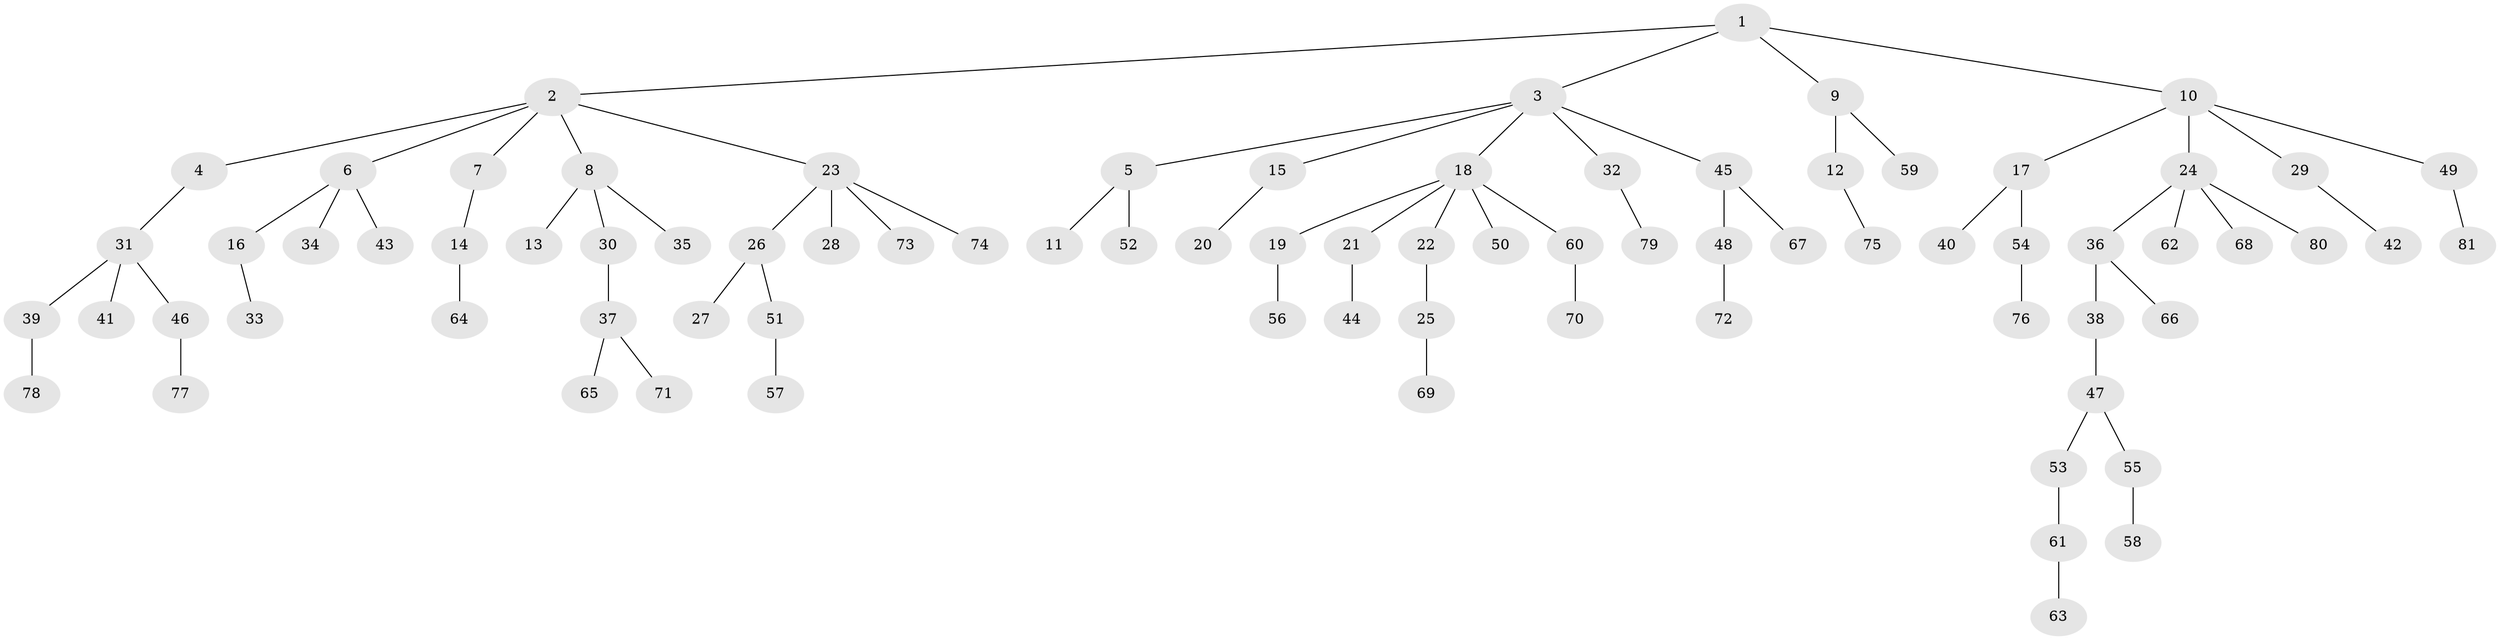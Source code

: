 // coarse degree distribution, {8: 0.018518518518518517, 6: 0.037037037037037035, 2: 0.2222222222222222, 4: 0.05555555555555555, 3: 0.09259259259259259, 5: 0.018518518518518517, 1: 0.5555555555555556}
// Generated by graph-tools (version 1.1) at 2025/42/03/06/25 10:42:03]
// undirected, 81 vertices, 80 edges
graph export_dot {
graph [start="1"]
  node [color=gray90,style=filled];
  1;
  2;
  3;
  4;
  5;
  6;
  7;
  8;
  9;
  10;
  11;
  12;
  13;
  14;
  15;
  16;
  17;
  18;
  19;
  20;
  21;
  22;
  23;
  24;
  25;
  26;
  27;
  28;
  29;
  30;
  31;
  32;
  33;
  34;
  35;
  36;
  37;
  38;
  39;
  40;
  41;
  42;
  43;
  44;
  45;
  46;
  47;
  48;
  49;
  50;
  51;
  52;
  53;
  54;
  55;
  56;
  57;
  58;
  59;
  60;
  61;
  62;
  63;
  64;
  65;
  66;
  67;
  68;
  69;
  70;
  71;
  72;
  73;
  74;
  75;
  76;
  77;
  78;
  79;
  80;
  81;
  1 -- 2;
  1 -- 3;
  1 -- 9;
  1 -- 10;
  2 -- 4;
  2 -- 6;
  2 -- 7;
  2 -- 8;
  2 -- 23;
  3 -- 5;
  3 -- 15;
  3 -- 18;
  3 -- 32;
  3 -- 45;
  4 -- 31;
  5 -- 11;
  5 -- 52;
  6 -- 16;
  6 -- 34;
  6 -- 43;
  7 -- 14;
  8 -- 13;
  8 -- 30;
  8 -- 35;
  9 -- 12;
  9 -- 59;
  10 -- 17;
  10 -- 24;
  10 -- 29;
  10 -- 49;
  12 -- 75;
  14 -- 64;
  15 -- 20;
  16 -- 33;
  17 -- 40;
  17 -- 54;
  18 -- 19;
  18 -- 21;
  18 -- 22;
  18 -- 50;
  18 -- 60;
  19 -- 56;
  21 -- 44;
  22 -- 25;
  23 -- 26;
  23 -- 28;
  23 -- 73;
  23 -- 74;
  24 -- 36;
  24 -- 62;
  24 -- 68;
  24 -- 80;
  25 -- 69;
  26 -- 27;
  26 -- 51;
  29 -- 42;
  30 -- 37;
  31 -- 39;
  31 -- 41;
  31 -- 46;
  32 -- 79;
  36 -- 38;
  36 -- 66;
  37 -- 65;
  37 -- 71;
  38 -- 47;
  39 -- 78;
  45 -- 48;
  45 -- 67;
  46 -- 77;
  47 -- 53;
  47 -- 55;
  48 -- 72;
  49 -- 81;
  51 -- 57;
  53 -- 61;
  54 -- 76;
  55 -- 58;
  60 -- 70;
  61 -- 63;
}
